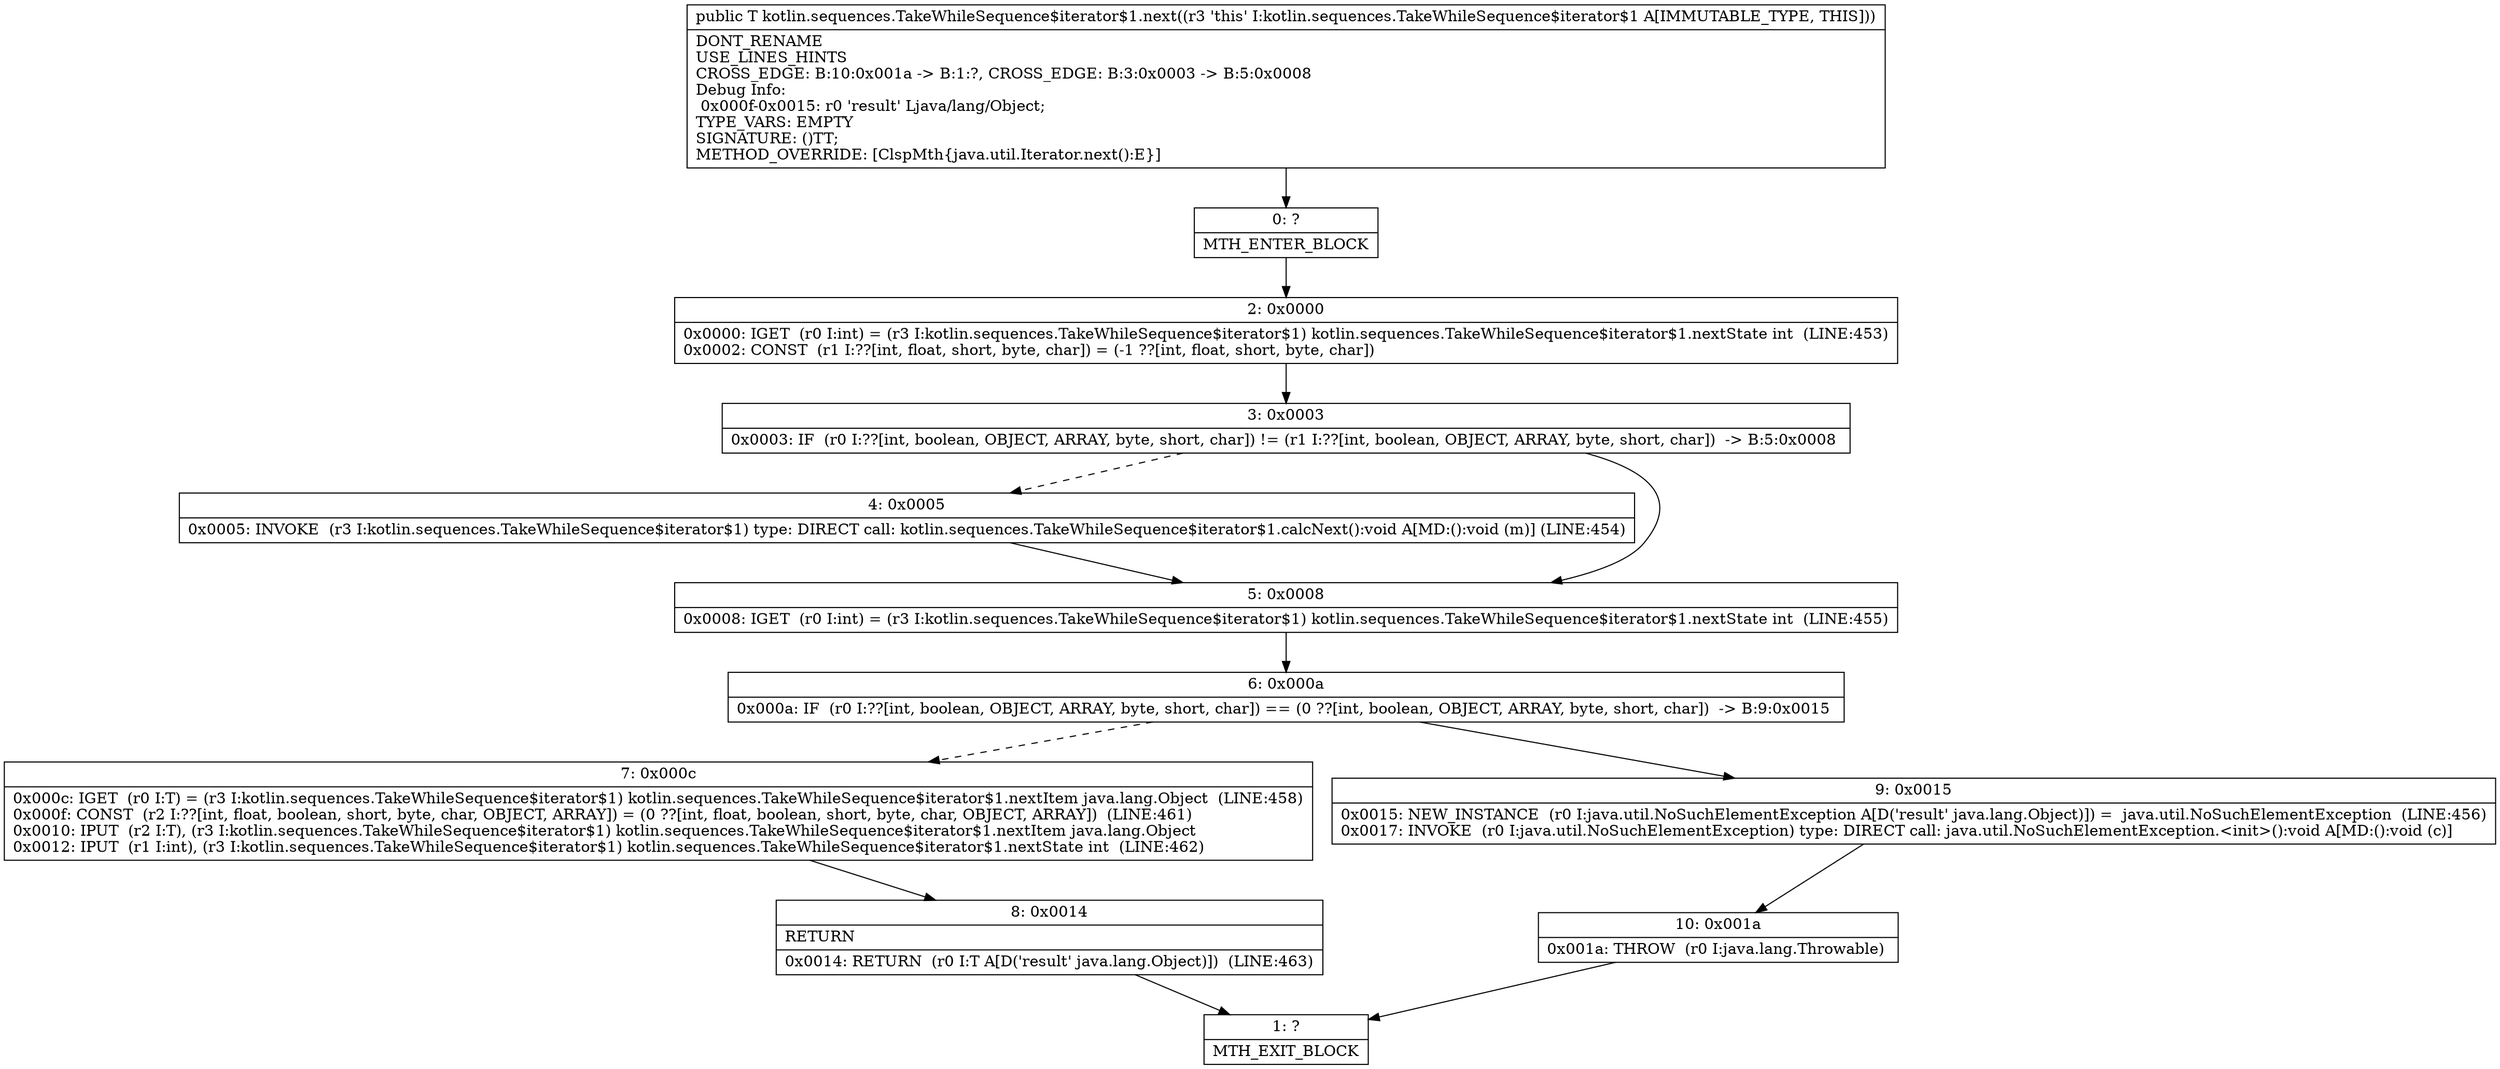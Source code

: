 digraph "CFG forkotlin.sequences.TakeWhileSequence$iterator$1.next()Ljava\/lang\/Object;" {
Node_0 [shape=record,label="{0\:\ ?|MTH_ENTER_BLOCK\l}"];
Node_2 [shape=record,label="{2\:\ 0x0000|0x0000: IGET  (r0 I:int) = (r3 I:kotlin.sequences.TakeWhileSequence$iterator$1) kotlin.sequences.TakeWhileSequence$iterator$1.nextState int  (LINE:453)\l0x0002: CONST  (r1 I:??[int, float, short, byte, char]) = (\-1 ??[int, float, short, byte, char]) \l}"];
Node_3 [shape=record,label="{3\:\ 0x0003|0x0003: IF  (r0 I:??[int, boolean, OBJECT, ARRAY, byte, short, char]) != (r1 I:??[int, boolean, OBJECT, ARRAY, byte, short, char])  \-\> B:5:0x0008 \l}"];
Node_4 [shape=record,label="{4\:\ 0x0005|0x0005: INVOKE  (r3 I:kotlin.sequences.TakeWhileSequence$iterator$1) type: DIRECT call: kotlin.sequences.TakeWhileSequence$iterator$1.calcNext():void A[MD:():void (m)] (LINE:454)\l}"];
Node_5 [shape=record,label="{5\:\ 0x0008|0x0008: IGET  (r0 I:int) = (r3 I:kotlin.sequences.TakeWhileSequence$iterator$1) kotlin.sequences.TakeWhileSequence$iterator$1.nextState int  (LINE:455)\l}"];
Node_6 [shape=record,label="{6\:\ 0x000a|0x000a: IF  (r0 I:??[int, boolean, OBJECT, ARRAY, byte, short, char]) == (0 ??[int, boolean, OBJECT, ARRAY, byte, short, char])  \-\> B:9:0x0015 \l}"];
Node_7 [shape=record,label="{7\:\ 0x000c|0x000c: IGET  (r0 I:T) = (r3 I:kotlin.sequences.TakeWhileSequence$iterator$1) kotlin.sequences.TakeWhileSequence$iterator$1.nextItem java.lang.Object  (LINE:458)\l0x000f: CONST  (r2 I:??[int, float, boolean, short, byte, char, OBJECT, ARRAY]) = (0 ??[int, float, boolean, short, byte, char, OBJECT, ARRAY])  (LINE:461)\l0x0010: IPUT  (r2 I:T), (r3 I:kotlin.sequences.TakeWhileSequence$iterator$1) kotlin.sequences.TakeWhileSequence$iterator$1.nextItem java.lang.Object \l0x0012: IPUT  (r1 I:int), (r3 I:kotlin.sequences.TakeWhileSequence$iterator$1) kotlin.sequences.TakeWhileSequence$iterator$1.nextState int  (LINE:462)\l}"];
Node_8 [shape=record,label="{8\:\ 0x0014|RETURN\l|0x0014: RETURN  (r0 I:T A[D('result' java.lang.Object)])  (LINE:463)\l}"];
Node_1 [shape=record,label="{1\:\ ?|MTH_EXIT_BLOCK\l}"];
Node_9 [shape=record,label="{9\:\ 0x0015|0x0015: NEW_INSTANCE  (r0 I:java.util.NoSuchElementException A[D('result' java.lang.Object)]) =  java.util.NoSuchElementException  (LINE:456)\l0x0017: INVOKE  (r0 I:java.util.NoSuchElementException) type: DIRECT call: java.util.NoSuchElementException.\<init\>():void A[MD:():void (c)]\l}"];
Node_10 [shape=record,label="{10\:\ 0x001a|0x001a: THROW  (r0 I:java.lang.Throwable) \l}"];
MethodNode[shape=record,label="{public T kotlin.sequences.TakeWhileSequence$iterator$1.next((r3 'this' I:kotlin.sequences.TakeWhileSequence$iterator$1 A[IMMUTABLE_TYPE, THIS]))  | DONT_RENAME\lUSE_LINES_HINTS\lCROSS_EDGE: B:10:0x001a \-\> B:1:?, CROSS_EDGE: B:3:0x0003 \-\> B:5:0x0008\lDebug Info:\l  0x000f\-0x0015: r0 'result' Ljava\/lang\/Object;\lTYPE_VARS: EMPTY\lSIGNATURE: ()TT;\lMETHOD_OVERRIDE: [ClspMth\{java.util.Iterator.next():E\}]\l}"];
MethodNode -> Node_0;Node_0 -> Node_2;
Node_2 -> Node_3;
Node_3 -> Node_4[style=dashed];
Node_3 -> Node_5;
Node_4 -> Node_5;
Node_5 -> Node_6;
Node_6 -> Node_7[style=dashed];
Node_6 -> Node_9;
Node_7 -> Node_8;
Node_8 -> Node_1;
Node_9 -> Node_10;
Node_10 -> Node_1;
}

